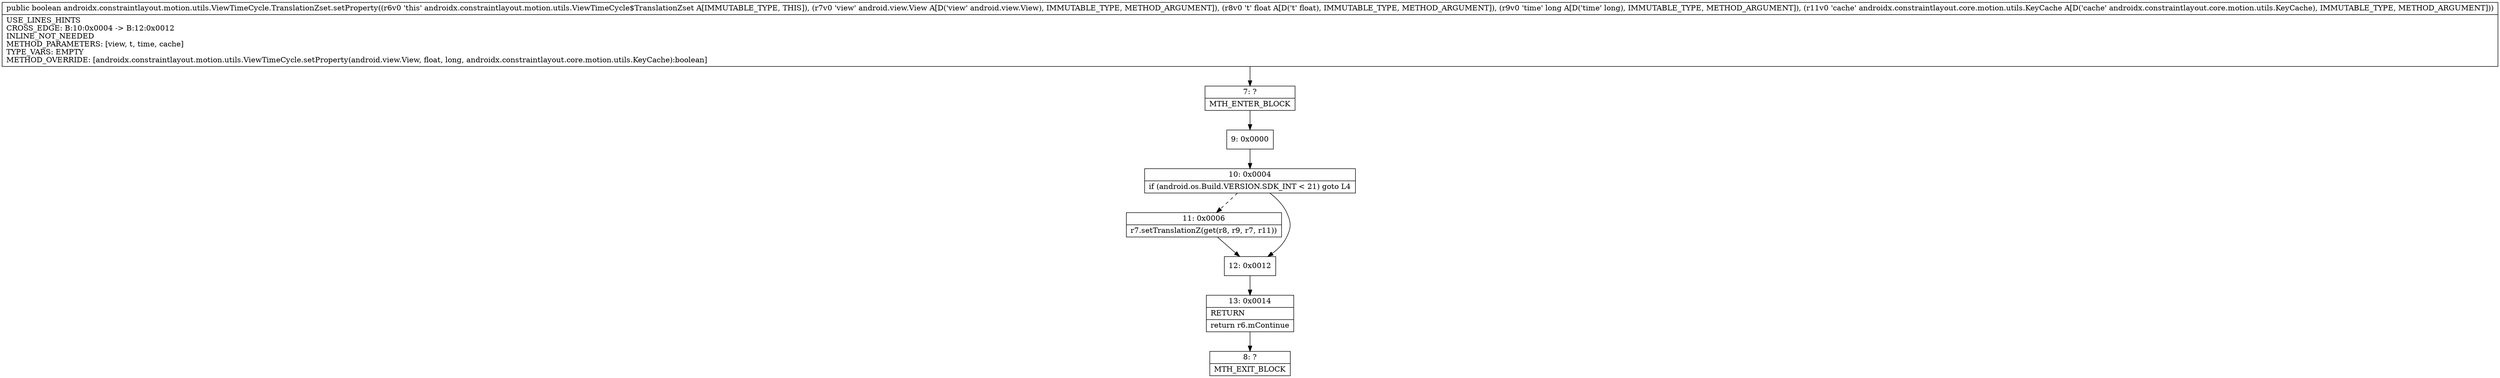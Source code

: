 digraph "CFG forandroidx.constraintlayout.motion.utils.ViewTimeCycle.TranslationZset.setProperty(Landroid\/view\/View;FJLandroidx\/constraintlayout\/core\/motion\/utils\/KeyCache;)Z" {
Node_7 [shape=record,label="{7\:\ ?|MTH_ENTER_BLOCK\l}"];
Node_9 [shape=record,label="{9\:\ 0x0000}"];
Node_10 [shape=record,label="{10\:\ 0x0004|if (android.os.Build.VERSION.SDK_INT \< 21) goto L4\l}"];
Node_11 [shape=record,label="{11\:\ 0x0006|r7.setTranslationZ(get(r8, r9, r7, r11))\l}"];
Node_12 [shape=record,label="{12\:\ 0x0012}"];
Node_13 [shape=record,label="{13\:\ 0x0014|RETURN\l|return r6.mContinue\l}"];
Node_8 [shape=record,label="{8\:\ ?|MTH_EXIT_BLOCK\l}"];
MethodNode[shape=record,label="{public boolean androidx.constraintlayout.motion.utils.ViewTimeCycle.TranslationZset.setProperty((r6v0 'this' androidx.constraintlayout.motion.utils.ViewTimeCycle$TranslationZset A[IMMUTABLE_TYPE, THIS]), (r7v0 'view' android.view.View A[D('view' android.view.View), IMMUTABLE_TYPE, METHOD_ARGUMENT]), (r8v0 't' float A[D('t' float), IMMUTABLE_TYPE, METHOD_ARGUMENT]), (r9v0 'time' long A[D('time' long), IMMUTABLE_TYPE, METHOD_ARGUMENT]), (r11v0 'cache' androidx.constraintlayout.core.motion.utils.KeyCache A[D('cache' androidx.constraintlayout.core.motion.utils.KeyCache), IMMUTABLE_TYPE, METHOD_ARGUMENT]))  | USE_LINES_HINTS\lCROSS_EDGE: B:10:0x0004 \-\> B:12:0x0012\lINLINE_NOT_NEEDED\lMETHOD_PARAMETERS: [view, t, time, cache]\lTYPE_VARS: EMPTY\lMETHOD_OVERRIDE: [androidx.constraintlayout.motion.utils.ViewTimeCycle.setProperty(android.view.View, float, long, androidx.constraintlayout.core.motion.utils.KeyCache):boolean]\l}"];
MethodNode -> Node_7;Node_7 -> Node_9;
Node_9 -> Node_10;
Node_10 -> Node_11[style=dashed];
Node_10 -> Node_12;
Node_11 -> Node_12;
Node_12 -> Node_13;
Node_13 -> Node_8;
}

